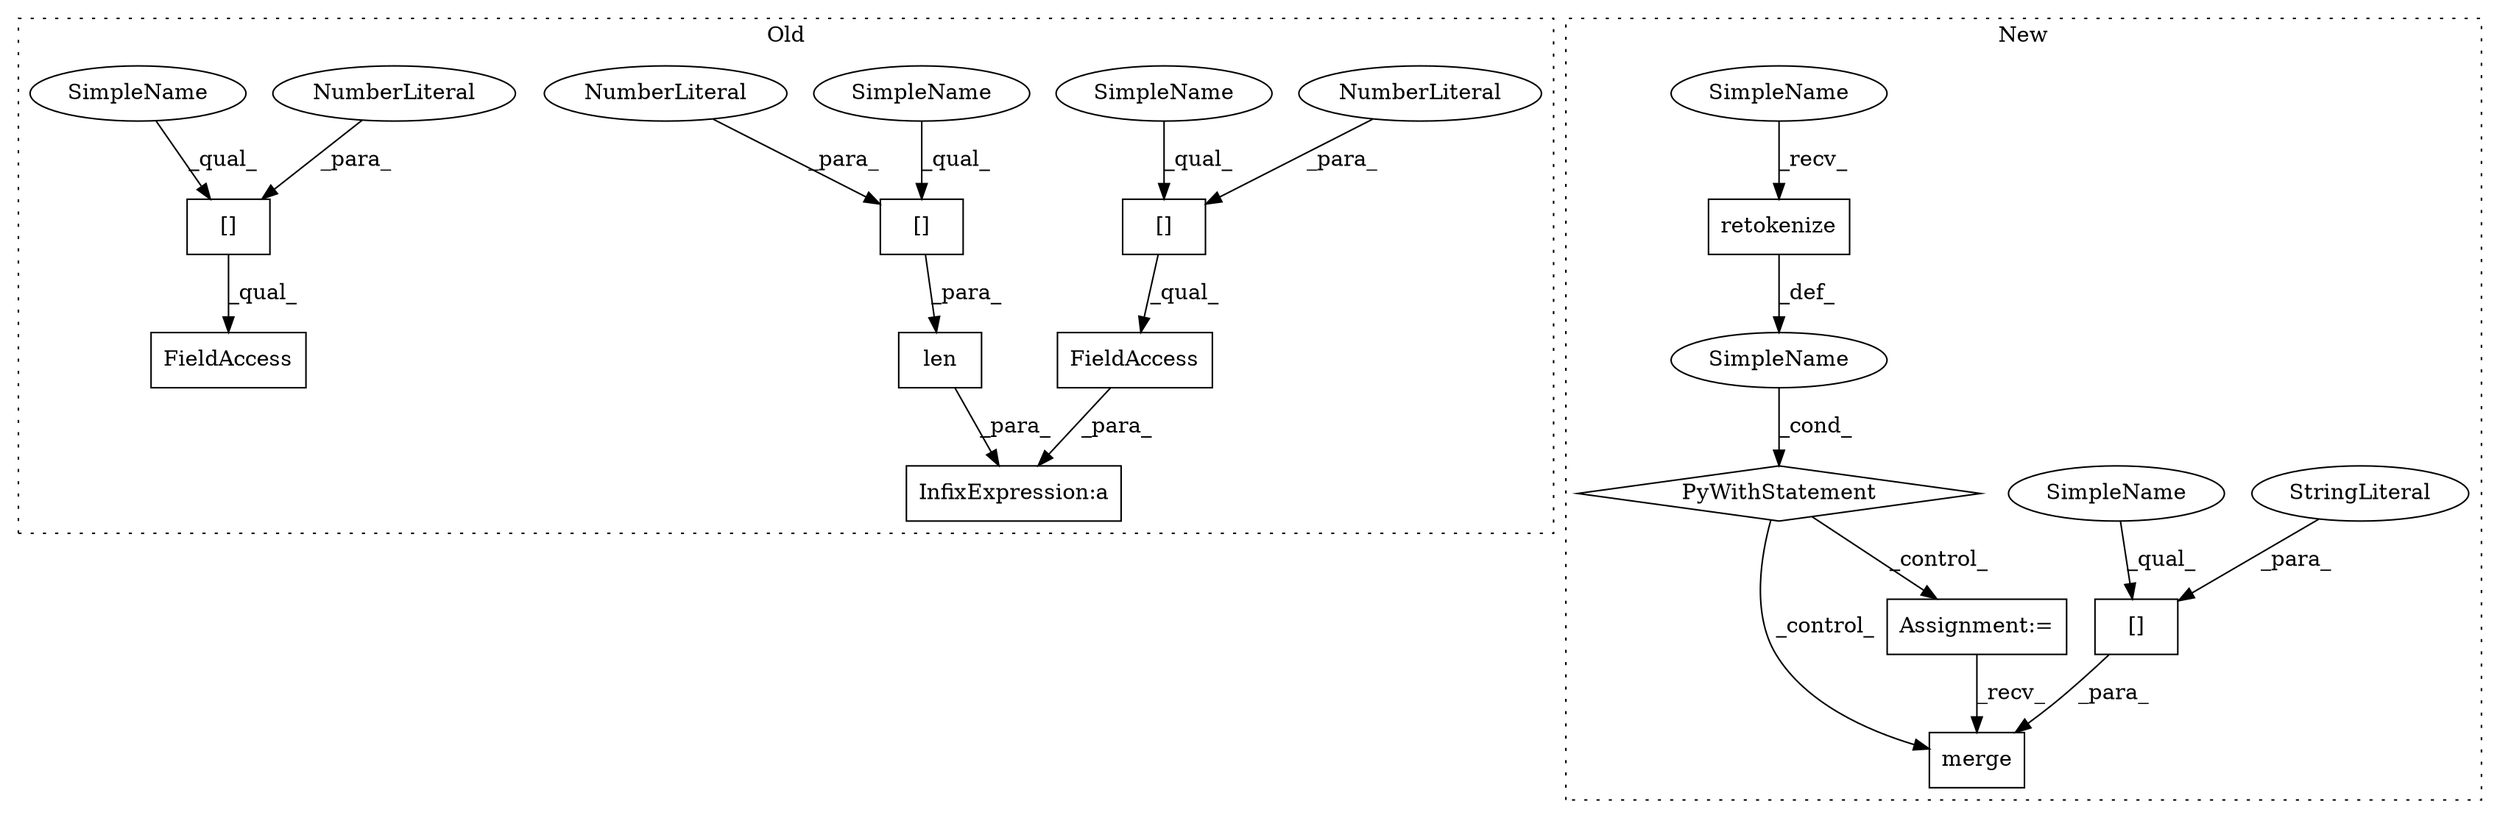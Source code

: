 digraph G {
subgraph cluster0 {
1 [label="[]" a="2" s="3224,3229" l="4,1" shape="box"];
3 [label="NumberLiteral" a="34" s="3228" l="1" shape="ellipse"];
7 [label="FieldAccess" a="22" s="3224" l="10" shape="box"];
9 [label="InfixExpression:a" a="27" s="3234" l="3" shape="box"];
11 [label="[]" a="2" s="3241,3246" l="4,1" shape="box"];
12 [label="NumberLiteral" a="34" s="3245" l="1" shape="ellipse"];
13 [label="[]" a="2" s="3213,3218" l="4,1" shape="box"];
14 [label="NumberLiteral" a="34" s="3217" l="1" shape="ellipse"];
15 [label="len" a="32" s="3237,3247" l="4,1" shape="box"];
16 [label="FieldAccess" a="22" s="3213" l="10" shape="box"];
18 [label="SimpleName" a="42" s="3241" l="3" shape="ellipse"];
19 [label="SimpleName" a="42" s="3224" l="3" shape="ellipse"];
20 [label="SimpleName" a="42" s="3213" l="3" shape="ellipse"];
label = "Old";
style="dotted";
}
subgraph cluster1 {
2 [label="retokenize" a="32" s="2980" l="12" shape="box"];
4 [label="PyWithStatement" a="104" s="2966,2992" l="10,2" shape="diamond"];
5 [label="SimpleName" a="42" s="" l="" shape="ellipse"];
6 [label="merge" a="32" s="3099,3134" l="6,1" shape="box"];
8 [label="Assignment:=" a="7" s="3006" l="11" shape="box"];
10 [label="[]" a="2" s="3105,3127" l="4,1" shape="box"];
17 [label="StringLiteral" a="45" s="3109" l="18" shape="ellipse"];
21 [label="SimpleName" a="42" s="3105" l="3" shape="ellipse"];
22 [label="SimpleName" a="42" s="2976" l="3" shape="ellipse"];
label = "New";
style="dotted";
}
1 -> 7 [label="_qual_"];
2 -> 5 [label="_def_"];
3 -> 1 [label="_para_"];
4 -> 6 [label="_control_"];
4 -> 8 [label="_control_"];
5 -> 4 [label="_cond_"];
7 -> 9 [label="_para_"];
8 -> 6 [label="_recv_"];
10 -> 6 [label="_para_"];
11 -> 15 [label="_para_"];
12 -> 11 [label="_para_"];
13 -> 16 [label="_qual_"];
14 -> 13 [label="_para_"];
15 -> 9 [label="_para_"];
17 -> 10 [label="_para_"];
18 -> 11 [label="_qual_"];
19 -> 1 [label="_qual_"];
20 -> 13 [label="_qual_"];
21 -> 10 [label="_qual_"];
22 -> 2 [label="_recv_"];
}